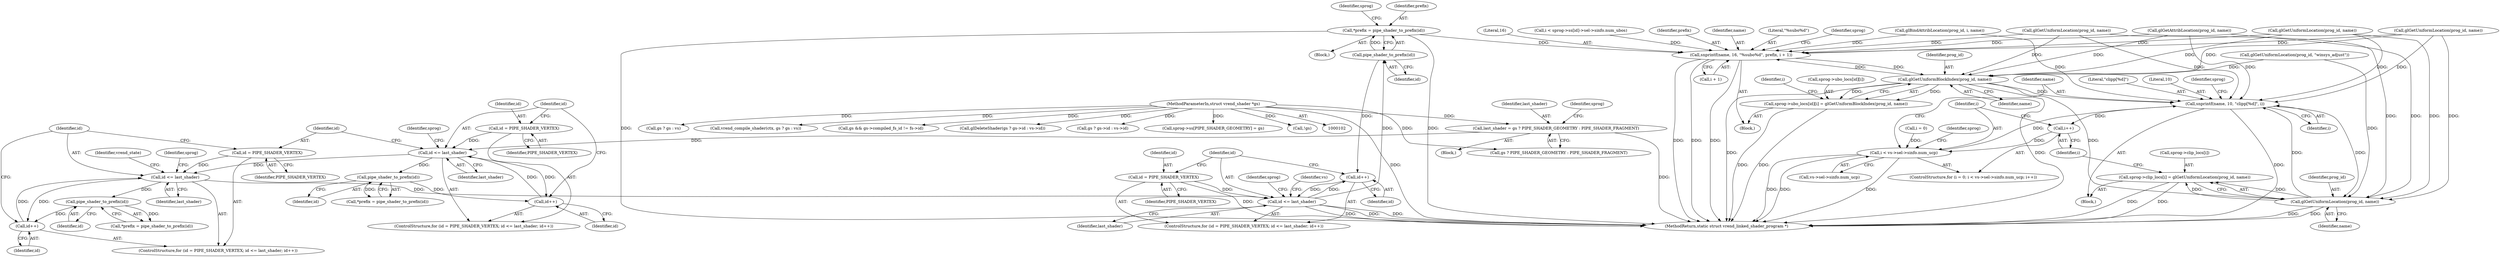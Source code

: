 digraph "0_virglrenderer_a2f12a1b0f95b13b6f8dc3d05d7b74b4386394e4@pointer" {
"1000995" [label="(Call,*prefix = pipe_shader_to_prefix(id))"];
"1000997" [label="(Call,pipe_shader_to_prefix(id))"];
"1000975" [label="(Call,id <= last_shader)"];
"1000978" [label="(Call,id++)"];
"1000972" [label="(Call,id = PIPE_SHADER_VERTEX)"];
"1000805" [label="(Call,id <= last_shader)"];
"1000802" [label="(Call,id = PIPE_SHADER_VERTEX)"];
"1000808" [label="(Call,id++)"];
"1000854" [label="(Call,pipe_shader_to_prefix(id))"];
"1000537" [label="(Call,id <= last_shader)"];
"1000534" [label="(Call,id = PIPE_SHADER_VERTEX)"];
"1000540" [label="(Call,id++)"];
"1000671" [label="(Call,pipe_shader_to_prefix(id))"];
"1000484" [label="(Call,last_shader = gs ? PIPE_SHADER_GEOMETRY : PIPE_SHADER_FRAGMENT)"];
"1000106" [label="(MethodParameterIn,struct vrend_shader *gs)"];
"1001039" [label="(Call,snprintf(name, 16, \"%subo%d\", prefix, i + 1))"];
"1001055" [label="(Call,glGetUniformBlockIndex(prog_id, name))"];
"1001047" [label="(Call,sprog->ubo_locs[id][i] = glGetUniformBlockIndex(prog_id, name))"];
"1001091" [label="(Call,snprintf(name, 10, \"clipp[%d]\", i))"];
"1001088" [label="(Call,i++)"];
"1001079" [label="(Call,i < vs->sel->sinfo.num_ucp)"];
"1001102" [label="(Call,glGetUniformLocation(prog_id, name))"];
"1001096" [label="(Call,sprog->clip_locs[i] = glGetUniformLocation(prog_id, name))"];
"1001041" [label="(Literal,16)"];
"1001076" [label="(Call,i = 0)"];
"1000855" [label="(Identifier,id)"];
"1000672" [label="(Identifier,id)"];
"1000978" [label="(Call,id++)"];
"1001094" [label="(Literal,\"clipp[%d]\")"];
"1001089" [label="(Identifier,i)"];
"1001081" [label="(Call,vs->sel->sinfo.num_ucp)"];
"1001057" [label="(Identifier,name)"];
"1000537" [label="(Call,id <= last_shader)"];
"1000541" [label="(Identifier,id)"];
"1000993" [label="(Block,)"];
"1001107" [label="(MethodReturn,static struct vrend_linked_shader_program *)"];
"1000904" [label="(Identifier,vrend_state)"];
"1000106" [label="(MethodParameterIn,struct vrend_shader *gs)"];
"1001093" [label="(Literal,10)"];
"1000807" [label="(Identifier,last_shader)"];
"1000486" [label="(Call,gs ? PIPE_SHADER_GEOMETRY : PIPE_SHADER_FRAGMENT)"];
"1000538" [label="(Identifier,id)"];
"1000890" [label="(Call,glGetUniformLocation(prog_id, name))"];
"1000977" [label="(Identifier,last_shader)"];
"1000997" [label="(Call,pipe_shader_to_prefix(id))"];
"1000852" [label="(Call,*prefix = pipe_shader_to_prefix(id))"];
"1001023" [label="(Call,i < sprog->ss[id]->sel->sinfo.num_ubos)"];
"1000971" [label="(ControlStructure,for (id = PIPE_SHADER_VERTEX; id <= last_shader; id++))"];
"1001106" [label="(Identifier,sprog)"];
"1001037" [label="(Identifier,i)"];
"1000809" [label="(Identifier,id)"];
"1001088" [label="(Call,i++)"];
"1000972" [label="(Call,id = PIPE_SHADER_VERTEX)"];
"1000817" [label="(Identifier,sprog)"];
"1000536" [label="(Identifier,PIPE_SHADER_VERTEX)"];
"1000974" [label="(Identifier,PIPE_SHADER_VERTEX)"];
"1000198" [label="(Call,gs ? gs : vs)"];
"1001096" [label="(Call,sprog->clip_locs[i] = glGetUniformLocation(prog_id, name))"];
"1000854" [label="(Call,pipe_shader_to_prefix(id))"];
"1001080" [label="(Identifier,i)"];
"1000987" [label="(Identifier,sprog)"];
"1001090" [label="(Block,)"];
"1001002" [label="(Identifier,sprog)"];
"1000535" [label="(Identifier,id)"];
"1000485" [label="(Identifier,last_shader)"];
"1001097" [label="(Call,sprog->clip_locs[i])"];
"1000975" [label="(Call,id <= last_shader)"];
"1000998" [label="(Identifier,id)"];
"1000995" [label="(Call,*prefix = pipe_shader_to_prefix(id))"];
"1001043" [label="(Identifier,prefix)"];
"1001103" [label="(Identifier,prog_id)"];
"1000196" [label="(Call,vrend_compile_shader(ctx, gs ? gs : vs))"];
"1001039" [label="(Call,snprintf(name, 16, \"%subo%d\", prefix, i + 1))"];
"1001099" [label="(Identifier,sprog)"];
"1001091" [label="(Call,snprintf(name, 10, \"clipp[%d]\", i))"];
"1000801" [label="(ControlStructure,for (id = PIPE_SHADER_VERTEX; id <= last_shader; id++))"];
"1001102" [label="(Call,glGetUniformLocation(prog_id, name))"];
"1001104" [label="(Identifier,name)"];
"1000126" [label="(Call,gs && gs->compiled_fs_id != fs->id)"];
"1000976" [label="(Identifier,id)"];
"1000979" [label="(Identifier,id)"];
"1001044" [label="(Call,i + 1)"];
"1001040" [label="(Identifier,name)"];
"1000804" [label="(Identifier,PIPE_SHADER_VERTEX)"];
"1001048" [label="(Call,sprog->ubo_locs[id][i])"];
"1001038" [label="(Block,)"];
"1000698" [label="(Call,glGetUniformLocation(prog_id, name))"];
"1000669" [label="(Call,*prefix = pipe_shader_to_prefix(id))"];
"1000808" [label="(Call,id++)"];
"1000492" [label="(Identifier,sprog)"];
"1001056" [label="(Identifier,prog_id)"];
"1000533" [label="(ControlStructure,for (id = PIPE_SHADER_VERTEX; id <= last_shader; id++))"];
"1000549" [label="(Identifier,sprog)"];
"1000540" [label="(Call,id++)"];
"1000368" [label="(Call,glBindAttribLocation(prog_id, i, name))"];
"1000530" [label="(Call,glGetUniformLocation(prog_id, \"winsys_adjust\"))"];
"1000207" [label="(Call,glDeleteShader(gs ? gs->id : vs->id))"];
"1001070" [label="(Identifier,vs)"];
"1000539" [label="(Identifier,last_shader)"];
"1000805" [label="(Call,id <= last_shader)"];
"1001047" [label="(Call,sprog->ubo_locs[id][i] = glGetUniformBlockIndex(prog_id, name))"];
"1000208" [label="(Call,gs ? gs->id : vs->id)"];
"1000806" [label="(Identifier,id)"];
"1000803" [label="(Identifier,id)"];
"1000442" [label="(Call,sprog->ss[PIPE_SHADER_GEOMETRY] = gs)"];
"1001055" [label="(Call,glGetUniformBlockIndex(prog_id, name))"];
"1000973" [label="(Identifier,id)"];
"1000962" [label="(Call,glGetAttribLocation(prog_id, name))"];
"1000107" [label="(Block,)"];
"1001042" [label="(Literal,\"%subo%d\")"];
"1000671" [label="(Call,pipe_shader_to_prefix(id))"];
"1001079" [label="(Call,i < vs->sel->sinfo.num_ucp)"];
"1000136" [label="(Call,!gs)"];
"1001092" [label="(Identifier,name)"];
"1000534" [label="(Call,id = PIPE_SHADER_VERTEX)"];
"1000484" [label="(Call,last_shader = gs ? PIPE_SHADER_GEOMETRY : PIPE_SHADER_FRAGMENT)"];
"1001075" [label="(ControlStructure,for (i = 0; i < vs->sel->sinfo.num_ucp; i++))"];
"1000749" [label="(Call,glGetUniformLocation(prog_id, name))"];
"1000996" [label="(Identifier,prefix)"];
"1001095" [label="(Identifier,i)"];
"1000802" [label="(Call,id = PIPE_SHADER_VERTEX)"];
"1001051" [label="(Identifier,sprog)"];
"1000995" -> "1000993"  [label="AST: "];
"1000995" -> "1000997"  [label="CFG: "];
"1000996" -> "1000995"  [label="AST: "];
"1000997" -> "1000995"  [label="AST: "];
"1001002" -> "1000995"  [label="CFG: "];
"1000995" -> "1001107"  [label="DDG: "];
"1000995" -> "1001107"  [label="DDG: "];
"1000997" -> "1000995"  [label="DDG: "];
"1000995" -> "1001039"  [label="DDG: "];
"1000997" -> "1000998"  [label="CFG: "];
"1000998" -> "1000997"  [label="AST: "];
"1000997" -> "1000978"  [label="DDG: "];
"1000975" -> "1000997"  [label="DDG: "];
"1000975" -> "1000971"  [label="AST: "];
"1000975" -> "1000977"  [label="CFG: "];
"1000976" -> "1000975"  [label="AST: "];
"1000977" -> "1000975"  [label="AST: "];
"1000987" -> "1000975"  [label="CFG: "];
"1001070" -> "1000975"  [label="CFG: "];
"1000975" -> "1001107"  [label="DDG: "];
"1000975" -> "1001107"  [label="DDG: "];
"1000975" -> "1001107"  [label="DDG: "];
"1000978" -> "1000975"  [label="DDG: "];
"1000972" -> "1000975"  [label="DDG: "];
"1000805" -> "1000975"  [label="DDG: "];
"1000975" -> "1000978"  [label="DDG: "];
"1000978" -> "1000971"  [label="AST: "];
"1000978" -> "1000979"  [label="CFG: "];
"1000979" -> "1000978"  [label="AST: "];
"1000976" -> "1000978"  [label="CFG: "];
"1000972" -> "1000971"  [label="AST: "];
"1000972" -> "1000974"  [label="CFG: "];
"1000973" -> "1000972"  [label="AST: "];
"1000974" -> "1000972"  [label="AST: "];
"1000976" -> "1000972"  [label="CFG: "];
"1000972" -> "1001107"  [label="DDG: "];
"1000805" -> "1000801"  [label="AST: "];
"1000805" -> "1000807"  [label="CFG: "];
"1000806" -> "1000805"  [label="AST: "];
"1000807" -> "1000805"  [label="AST: "];
"1000817" -> "1000805"  [label="CFG: "];
"1000904" -> "1000805"  [label="CFG: "];
"1000802" -> "1000805"  [label="DDG: "];
"1000808" -> "1000805"  [label="DDG: "];
"1000537" -> "1000805"  [label="DDG: "];
"1000805" -> "1000808"  [label="DDG: "];
"1000805" -> "1000854"  [label="DDG: "];
"1000802" -> "1000801"  [label="AST: "];
"1000802" -> "1000804"  [label="CFG: "];
"1000803" -> "1000802"  [label="AST: "];
"1000804" -> "1000802"  [label="AST: "];
"1000806" -> "1000802"  [label="CFG: "];
"1000808" -> "1000801"  [label="AST: "];
"1000808" -> "1000809"  [label="CFG: "];
"1000809" -> "1000808"  [label="AST: "];
"1000806" -> "1000808"  [label="CFG: "];
"1000854" -> "1000808"  [label="DDG: "];
"1000854" -> "1000852"  [label="AST: "];
"1000854" -> "1000855"  [label="CFG: "];
"1000855" -> "1000854"  [label="AST: "];
"1000852" -> "1000854"  [label="CFG: "];
"1000854" -> "1000852"  [label="DDG: "];
"1000537" -> "1000533"  [label="AST: "];
"1000537" -> "1000539"  [label="CFG: "];
"1000538" -> "1000537"  [label="AST: "];
"1000539" -> "1000537"  [label="AST: "];
"1000549" -> "1000537"  [label="CFG: "];
"1000803" -> "1000537"  [label="CFG: "];
"1000534" -> "1000537"  [label="DDG: "];
"1000540" -> "1000537"  [label="DDG: "];
"1000484" -> "1000537"  [label="DDG: "];
"1000537" -> "1000540"  [label="DDG: "];
"1000537" -> "1000671"  [label="DDG: "];
"1000534" -> "1000533"  [label="AST: "];
"1000534" -> "1000536"  [label="CFG: "];
"1000535" -> "1000534"  [label="AST: "];
"1000536" -> "1000534"  [label="AST: "];
"1000538" -> "1000534"  [label="CFG: "];
"1000540" -> "1000533"  [label="AST: "];
"1000540" -> "1000541"  [label="CFG: "];
"1000541" -> "1000540"  [label="AST: "];
"1000538" -> "1000540"  [label="CFG: "];
"1000671" -> "1000540"  [label="DDG: "];
"1000671" -> "1000669"  [label="AST: "];
"1000671" -> "1000672"  [label="CFG: "];
"1000672" -> "1000671"  [label="AST: "];
"1000669" -> "1000671"  [label="CFG: "];
"1000671" -> "1000669"  [label="DDG: "];
"1000484" -> "1000107"  [label="AST: "];
"1000484" -> "1000486"  [label="CFG: "];
"1000485" -> "1000484"  [label="AST: "];
"1000486" -> "1000484"  [label="AST: "];
"1000492" -> "1000484"  [label="CFG: "];
"1000484" -> "1001107"  [label="DDG: "];
"1000106" -> "1000484"  [label="DDG: "];
"1000106" -> "1000102"  [label="AST: "];
"1000106" -> "1001107"  [label="DDG: "];
"1000106" -> "1000126"  [label="DDG: "];
"1000106" -> "1000136"  [label="DDG: "];
"1000106" -> "1000196"  [label="DDG: "];
"1000106" -> "1000198"  [label="DDG: "];
"1000106" -> "1000207"  [label="DDG: "];
"1000106" -> "1000208"  [label="DDG: "];
"1000106" -> "1000442"  [label="DDG: "];
"1000106" -> "1000486"  [label="DDG: "];
"1001039" -> "1001038"  [label="AST: "];
"1001039" -> "1001044"  [label="CFG: "];
"1001040" -> "1001039"  [label="AST: "];
"1001041" -> "1001039"  [label="AST: "];
"1001042" -> "1001039"  [label="AST: "];
"1001043" -> "1001039"  [label="AST: "];
"1001044" -> "1001039"  [label="AST: "];
"1001051" -> "1001039"  [label="CFG: "];
"1001039" -> "1001107"  [label="DDG: "];
"1001039" -> "1001107"  [label="DDG: "];
"1001039" -> "1001107"  [label="DDG: "];
"1000698" -> "1001039"  [label="DDG: "];
"1000749" -> "1001039"  [label="DDG: "];
"1001055" -> "1001039"  [label="DDG: "];
"1000962" -> "1001039"  [label="DDG: "];
"1000890" -> "1001039"  [label="DDG: "];
"1000368" -> "1001039"  [label="DDG: "];
"1001023" -> "1001039"  [label="DDG: "];
"1001039" -> "1001055"  [label="DDG: "];
"1001055" -> "1001047"  [label="AST: "];
"1001055" -> "1001057"  [label="CFG: "];
"1001056" -> "1001055"  [label="AST: "];
"1001057" -> "1001055"  [label="AST: "];
"1001047" -> "1001055"  [label="CFG: "];
"1001055" -> "1001107"  [label="DDG: "];
"1001055" -> "1001107"  [label="DDG: "];
"1001055" -> "1001047"  [label="DDG: "];
"1001055" -> "1001047"  [label="DDG: "];
"1000890" -> "1001055"  [label="DDG: "];
"1000530" -> "1001055"  [label="DDG: "];
"1000749" -> "1001055"  [label="DDG: "];
"1000698" -> "1001055"  [label="DDG: "];
"1000962" -> "1001055"  [label="DDG: "];
"1001055" -> "1001091"  [label="DDG: "];
"1001055" -> "1001102"  [label="DDG: "];
"1001047" -> "1001038"  [label="AST: "];
"1001048" -> "1001047"  [label="AST: "];
"1001037" -> "1001047"  [label="CFG: "];
"1001047" -> "1001107"  [label="DDG: "];
"1001047" -> "1001107"  [label="DDG: "];
"1001091" -> "1001090"  [label="AST: "];
"1001091" -> "1001095"  [label="CFG: "];
"1001092" -> "1001091"  [label="AST: "];
"1001093" -> "1001091"  [label="AST: "];
"1001094" -> "1001091"  [label="AST: "];
"1001095" -> "1001091"  [label="AST: "];
"1001099" -> "1001091"  [label="CFG: "];
"1001091" -> "1001107"  [label="DDG: "];
"1001091" -> "1001088"  [label="DDG: "];
"1000698" -> "1001091"  [label="DDG: "];
"1000749" -> "1001091"  [label="DDG: "];
"1000962" -> "1001091"  [label="DDG: "];
"1000368" -> "1001091"  [label="DDG: "];
"1000890" -> "1001091"  [label="DDG: "];
"1001102" -> "1001091"  [label="DDG: "];
"1001079" -> "1001091"  [label="DDG: "];
"1001091" -> "1001102"  [label="DDG: "];
"1001088" -> "1001075"  [label="AST: "];
"1001088" -> "1001089"  [label="CFG: "];
"1001089" -> "1001088"  [label="AST: "];
"1001080" -> "1001088"  [label="CFG: "];
"1001088" -> "1001079"  [label="DDG: "];
"1001079" -> "1001075"  [label="AST: "];
"1001079" -> "1001081"  [label="CFG: "];
"1001080" -> "1001079"  [label="AST: "];
"1001081" -> "1001079"  [label="AST: "];
"1001092" -> "1001079"  [label="CFG: "];
"1001106" -> "1001079"  [label="CFG: "];
"1001079" -> "1001107"  [label="DDG: "];
"1001079" -> "1001107"  [label="DDG: "];
"1001079" -> "1001107"  [label="DDG: "];
"1001076" -> "1001079"  [label="DDG: "];
"1001102" -> "1001096"  [label="AST: "];
"1001102" -> "1001104"  [label="CFG: "];
"1001103" -> "1001102"  [label="AST: "];
"1001104" -> "1001102"  [label="AST: "];
"1001096" -> "1001102"  [label="CFG: "];
"1001102" -> "1001107"  [label="DDG: "];
"1001102" -> "1001107"  [label="DDG: "];
"1001102" -> "1001096"  [label="DDG: "];
"1001102" -> "1001096"  [label="DDG: "];
"1000890" -> "1001102"  [label="DDG: "];
"1000530" -> "1001102"  [label="DDG: "];
"1000749" -> "1001102"  [label="DDG: "];
"1000962" -> "1001102"  [label="DDG: "];
"1000698" -> "1001102"  [label="DDG: "];
"1001096" -> "1001090"  [label="AST: "];
"1001097" -> "1001096"  [label="AST: "];
"1001089" -> "1001096"  [label="CFG: "];
"1001096" -> "1001107"  [label="DDG: "];
"1001096" -> "1001107"  [label="DDG: "];
}
